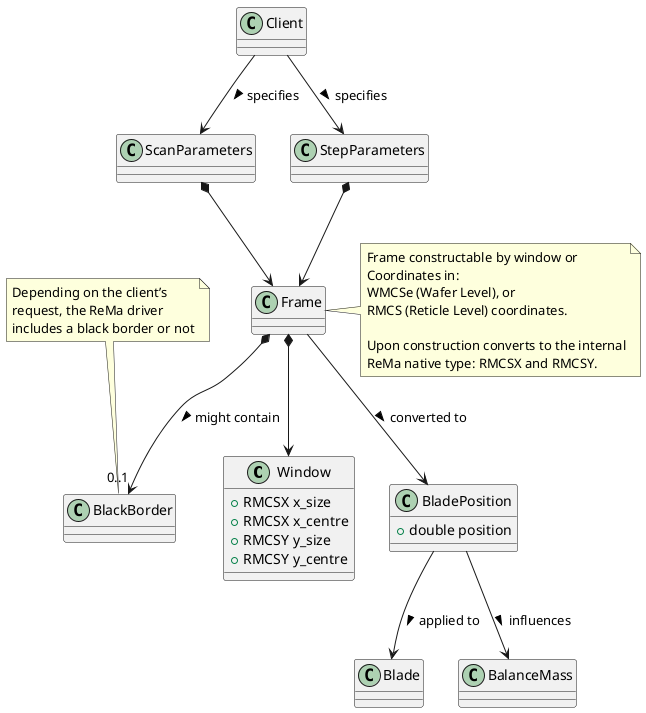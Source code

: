 @startuml
class Window {
  + RMCSX x_size
  + RMCSX x_centre
  + RMCSY y_size
  + RMCSY y_centre
}

class BladePosition {
  + double position
}

Client --> ScanParameters : specifies >
Client --> StepParameters : specifies >
ScanParameters *--> Frame
StepParameters *--> Frame

Frame *--> Window
note right of Frame
   Frame constructable by window or
   Coordinates in:
   WMCSe (Wafer Level), or
   RMCS (Reticle Level) coordinates.

   Upon construction converts to the internal
   ReMa native type: RMCSX and RMCSY.
end note

Frame *--> “0..1” BlackBorder : might contain >
note top of BlackBorder
   Depending on the client’s
   request, the ReMa driver
   includes a black border or not
end note

Frame --> BladePosition : converted to >
BladePosition --> Blade : applied to >
BladePosition --> BalanceMass : influences > 


@enduml
